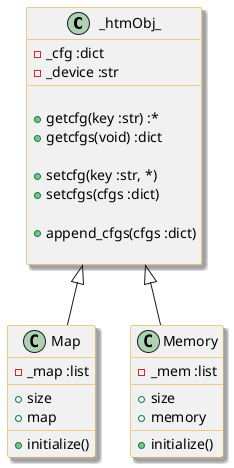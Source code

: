 
@startuml basetypes
skinparam {
    shadowing true
    handwritten false
    titleFontStyle plain
}
skinparam class {
    borderColor GoldenRod
}

class _htmObj_ {
    -_cfg :dict
    -_device :str
    __
    
    +getcfg(key :str) :*
    +getcfgs(void) :dict

    +setcfg(key :str, *)
    +setcfgs(cfgs :dict)

    +append_cfgs(cfgs :dict)

}

class Map {
    -_map :list
    __
    +size
    +map
    __
    +initialize()
}

class Memory {
    -_mem :list
    __
    +size
    +memory
    __
    +initialize()
}

_htmObj_ <|-- Map
_htmObj_ <|-- Memory

@enduml